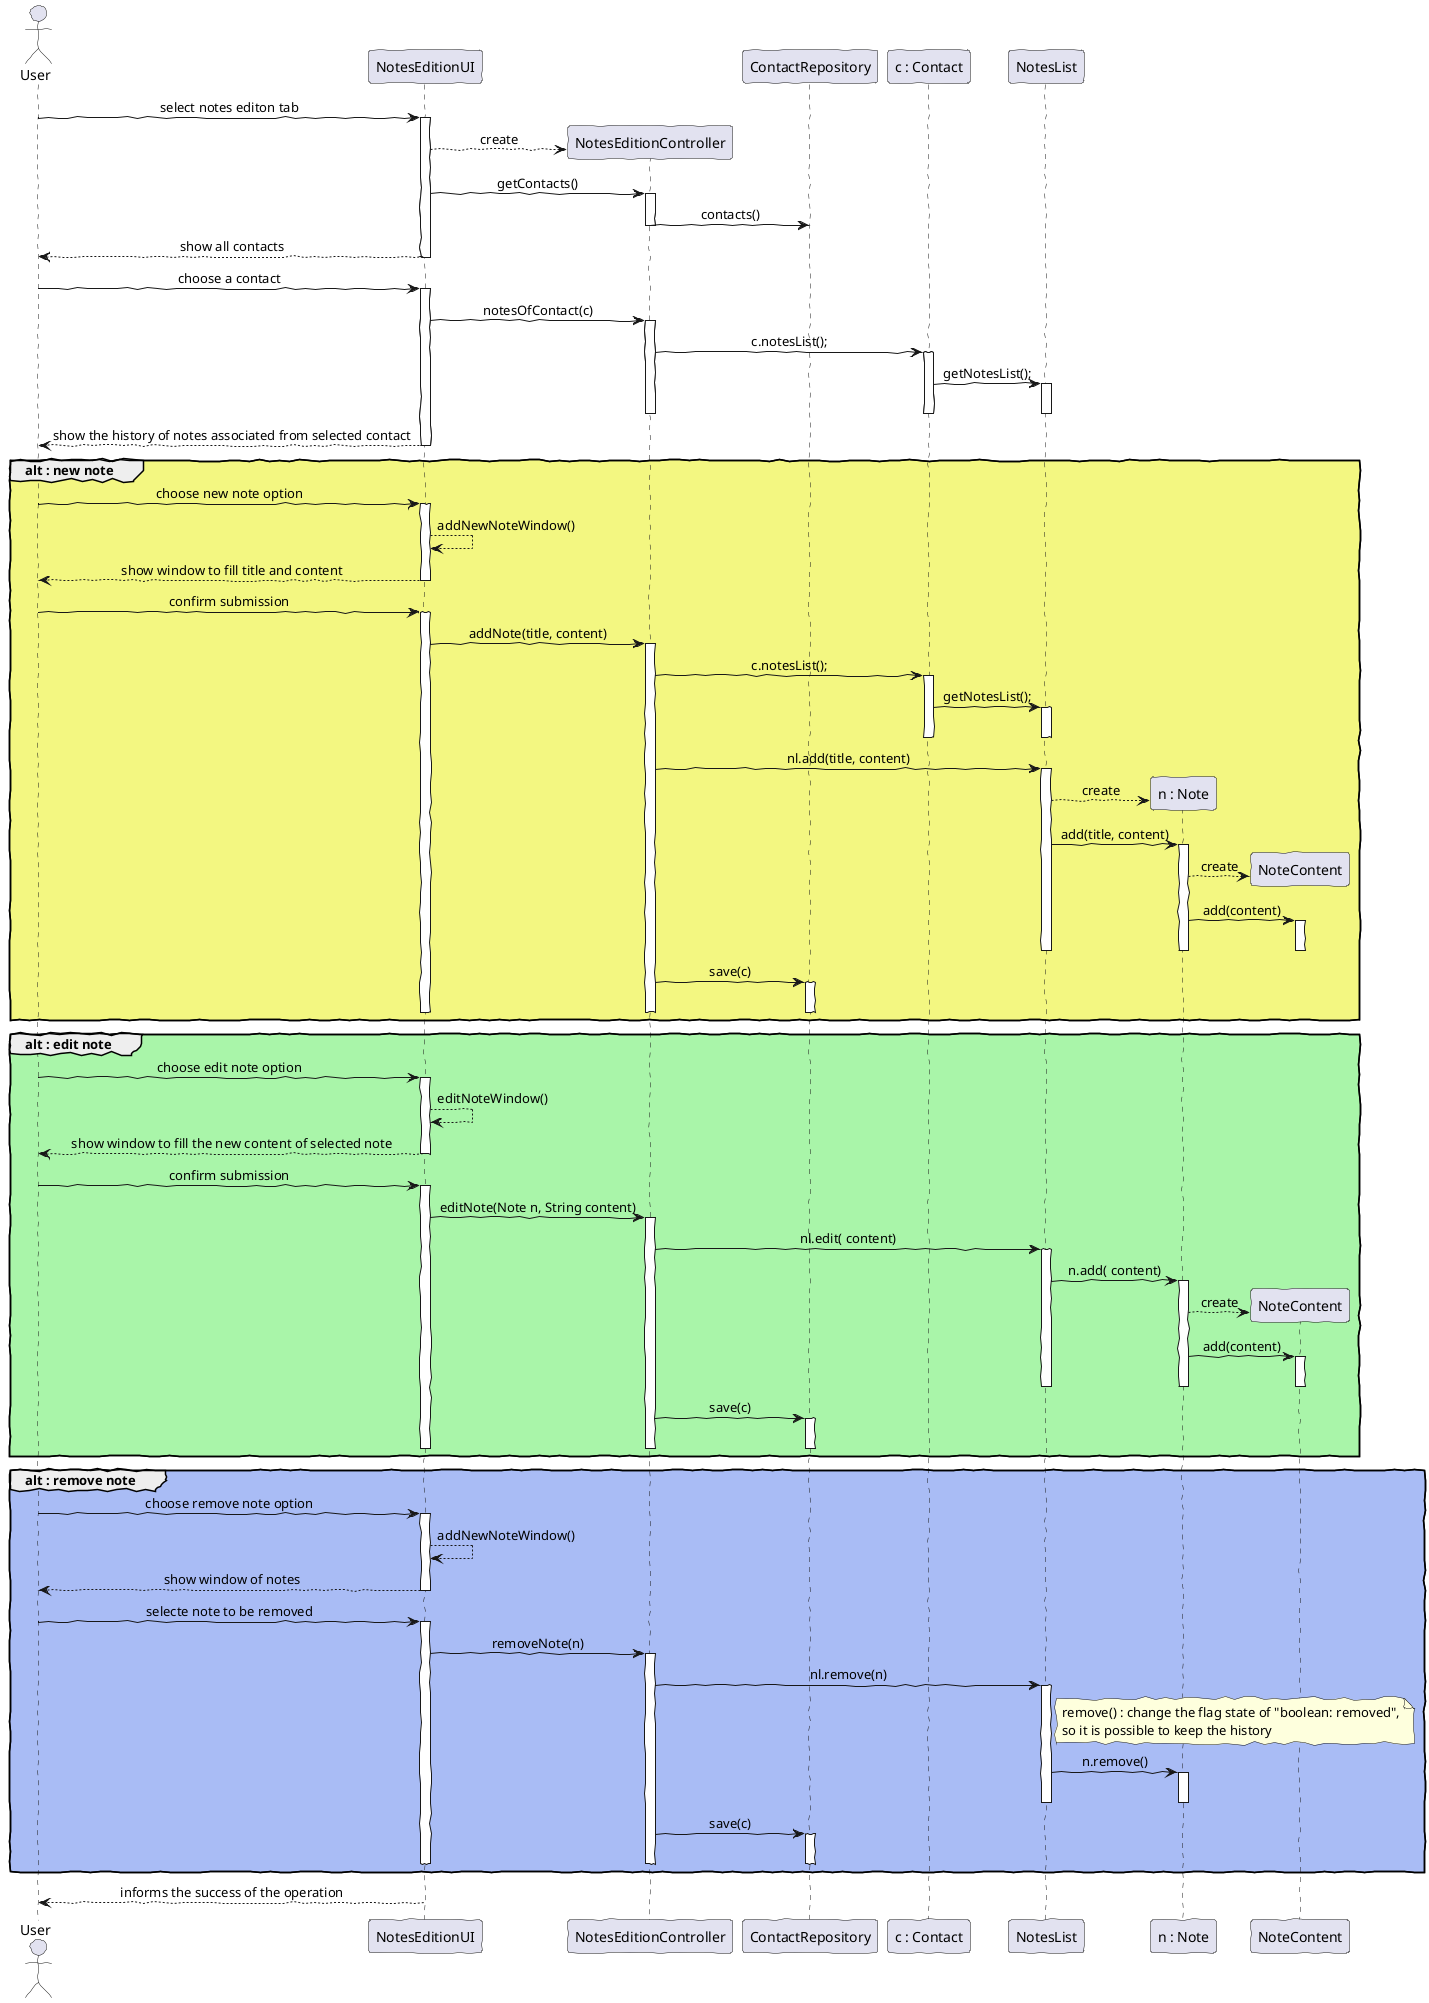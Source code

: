 @startuml sd_notes_edition.png
skinparam handwritten true
skinparam packageStyle rect
skinparam defaultFontName FG Virgil
skinparam shadowing false 
skinparam SequenceMessageAlign center

actor User 
participant "NotesEditionUI" as UI
participant "NotesEditionController" as CTRL
participant "ContactRepository" as CR
participant "c : Contact" as C
participant "NotesList" as NL
participant "n : Note" as N
participant "NoteContent" as NC


User -> UI : select notes editon tab
activate UI
create CTRL
UI --> CTRL : create
UI -> CTRL : getContacts()
activate CTRL
CTRL -> CR : contacts()
deactivate CTRL
UI --> User : show all contacts
deactivate UI
User -> UI : choose a contact
activate UI


UI -> CTRL : notesOfContact(c)
activate CTRL
CTRL -> C : c.notesList();
activate C
C ->  NL : getNotesList();
activate NL
deactivate C
deactivate NL
deactivate CTRL

UI --> User : show the history of notes associated from selected contact
deactivate UI

group #F3F781 alt : new note
User -> UI : choose new note option
activate UI
UI --> UI : addNewNoteWindow()
UI --> User : show window to fill title and content
deactivate UI
User -> UI : confirm submission
activate UI
UI -> CTRL : addNote(title, content)
activate CTRL
CTRL -> C : c.notesList();
activate C
C ->  NL : getNotesList();
activate NL
deactivate NL
deactivate C
CTRL -> NL : nl.add(title, content)
activate NL
create N
NL --> N : create 
NL -> N : add(title, content) 
activate N
create NC
N --> NC : create
N -> NC : add(content)
activate NC
deactivate NC
deactivate N
deactivate NL
CTRL -> CR : save(c)
activate CR
deactivate CR
deactivate CTRL
deactivate UI
end group

group #A9F5A9 alt : edit note
User -> UI : choose edit note option
activate UI
UI --> UI : editNoteWindow()
UI --> User : show window to fill the new content of selected note
deactivate UI
User -> UI : confirm submission
activate UI
UI -> CTRL : editNote(Note n, String content)
activate CTRL

CTRL -> NL : nl.edit( content)
activate NL
NL -> N : n.add( content) 
activate N
create NC
N --> NC : create
N -> NC : add(content)
activate NC
deactivate NC
deactivate N
deactivate NL
CTRL -> CR : save(c)
activate CR
deactivate CR
deactivate CTRL
deactivate UI
end group

group #A9BCF5 alt : remove note
User -> UI : choose remove note option
activate UI
UI --> UI : addNewNoteWindow()
UI --> User : show window of notes
deactivate UI
User -> UI : selecte note to be removed
activate UI
UI -> CTRL : removeNote(n)
activate CTRL
CTRL -> NL : nl.remove(n)
activate NL
note right of NL
    remove() : change the flag state of "boolean: removed",
    so it is possible to keep the history
end note
NL -> N : n.remove() 
activate N
deactivate N
deactivate NL
CTRL -> CR : save(c)
activate CR
deactivate CR
deactivate CTRL
deactivate UI
end group
UI --> User : informs the success of the operation

@enduml
